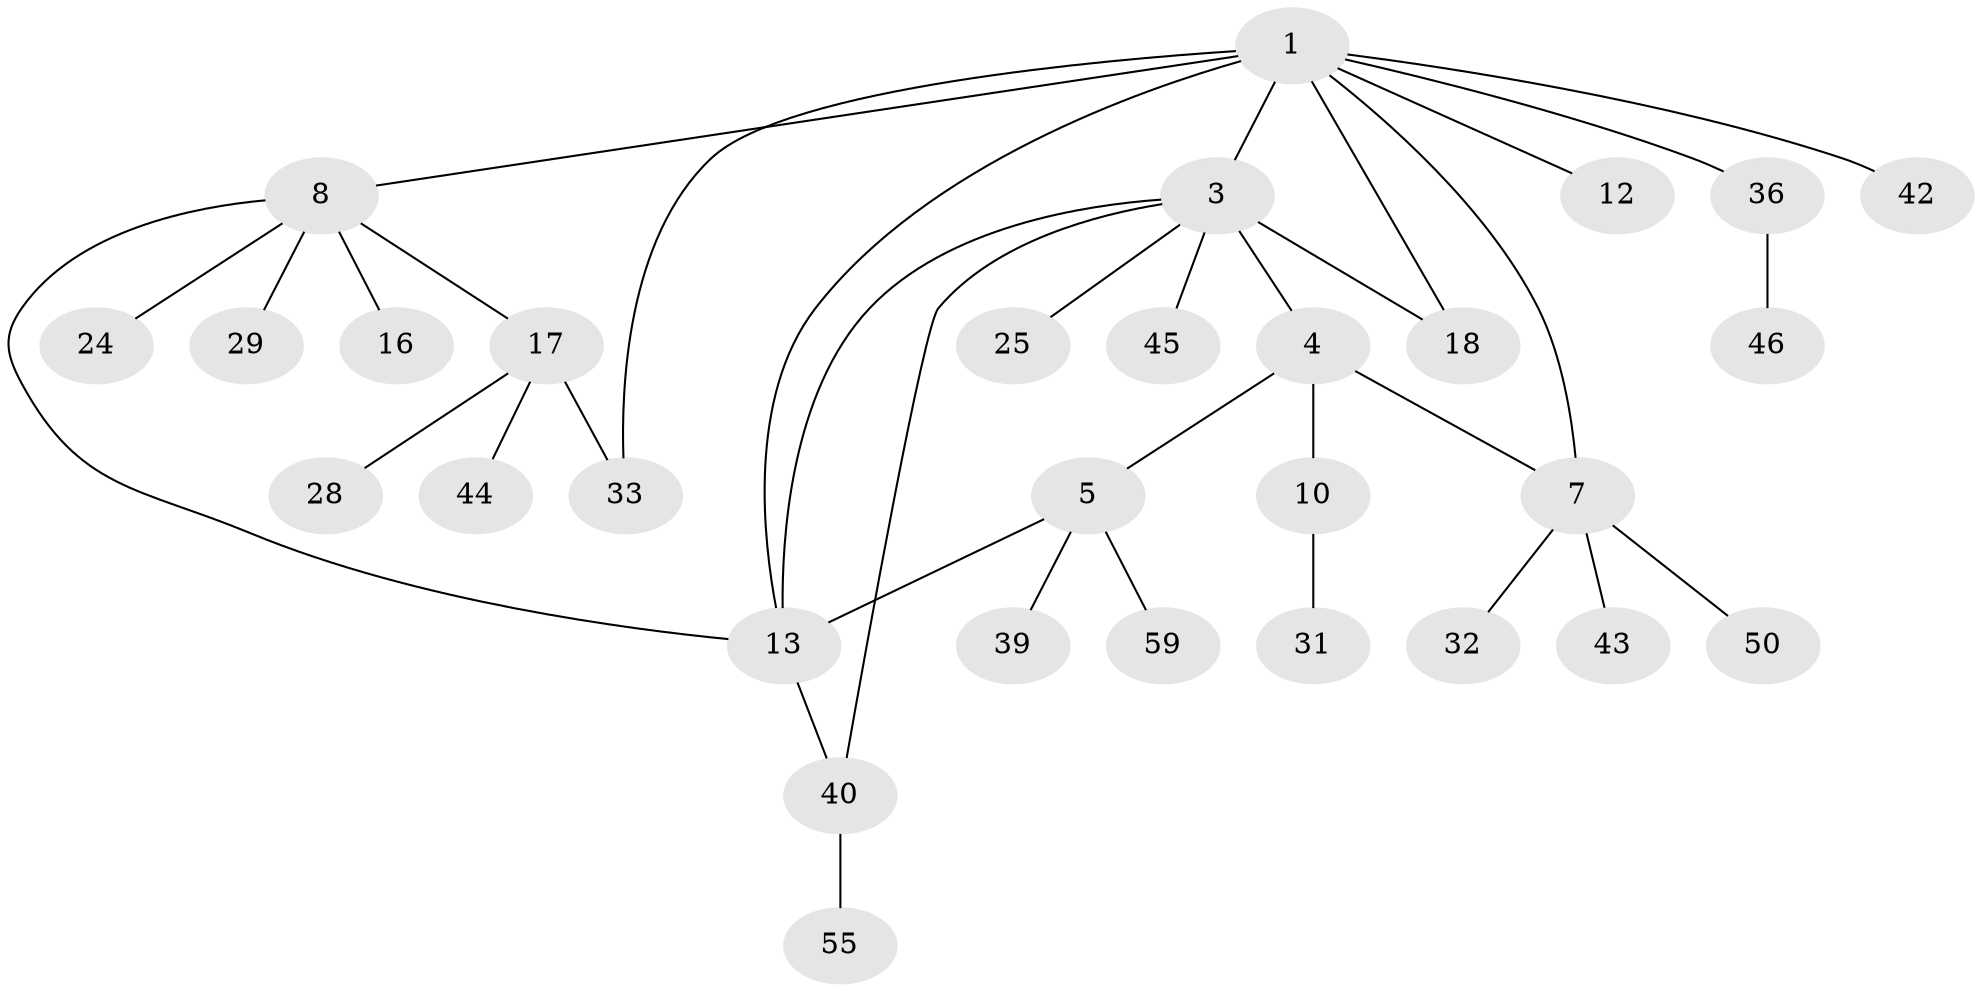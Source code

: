 // original degree distribution, {3: 0.2, 6: 0.016666666666666666, 7: 0.016666666666666666, 4: 0.1, 5: 0.03333333333333333, 2: 0.21666666666666667, 1: 0.4166666666666667}
// Generated by graph-tools (version 1.1) at 2025/13/03/09/25 04:13:36]
// undirected, 30 vertices, 36 edges
graph export_dot {
graph [start="1"]
  node [color=gray90,style=filled];
  1 [super="+2+6"];
  3 [super="+14+23+19+20"];
  4 [super="+15"];
  5;
  7 [super="+21"];
  8 [super="+11+9"];
  10;
  12 [super="+60"];
  13 [super="+26+30"];
  16;
  17 [super="+38"];
  18;
  24;
  25 [super="+27+57"];
  28;
  29;
  31;
  32;
  33;
  36 [super="+37"];
  39;
  40 [super="+47"];
  42;
  43;
  44;
  45 [super="+49"];
  46;
  50;
  55;
  59;
  1 -- 18;
  1 -- 3 [weight=2];
  1 -- 7;
  1 -- 42;
  1 -- 12;
  1 -- 33;
  1 -- 36;
  1 -- 8;
  1 -- 13;
  3 -- 4;
  3 -- 13;
  3 -- 25;
  3 -- 45;
  3 -- 40;
  3 -- 18;
  4 -- 5;
  4 -- 10;
  4 -- 7;
  5 -- 39;
  5 -- 59;
  5 -- 13;
  7 -- 32;
  7 -- 50;
  7 -- 43;
  8 -- 17;
  8 -- 29;
  8 -- 13;
  8 -- 16;
  8 -- 24;
  10 -- 31;
  13 -- 40;
  17 -- 28;
  17 -- 44;
  17 -- 33;
  36 -- 46;
  40 -- 55;
}
